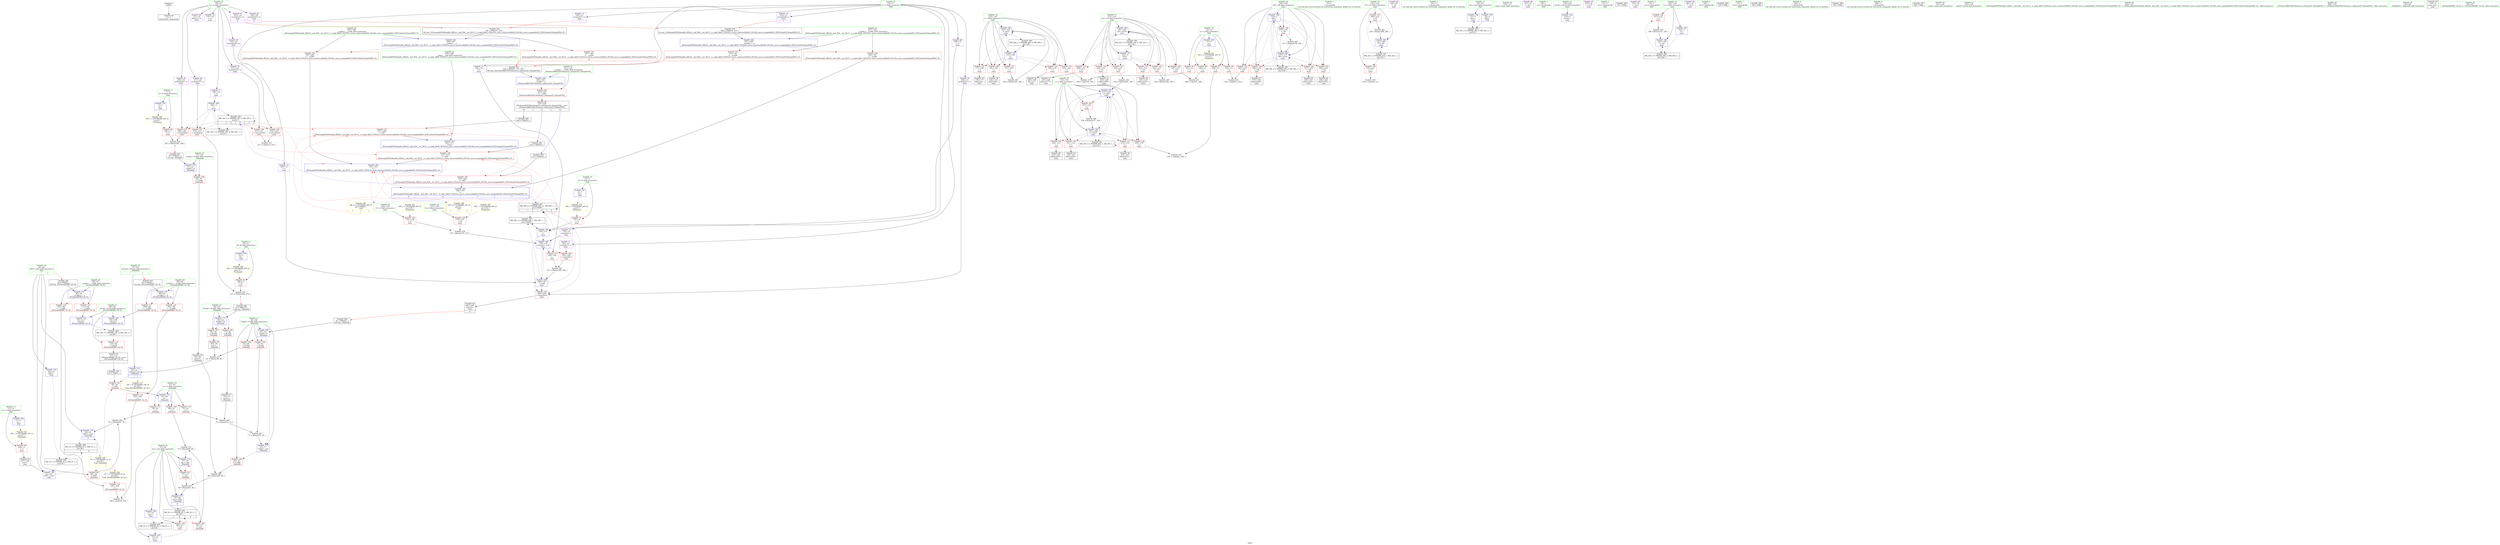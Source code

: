 digraph "SVFG" {
	label="SVFG";

	Node0x5630f3447ed0 [shape=record,color=grey,label="{NodeID: 0\nNullPtr}"];
	Node0x5630f3447ed0 -> Node0x5630f345b550[style=solid];
	Node0x5630f345f8d0 [shape=record,color=grey,label="{NodeID: 277\n106 = cmp(103, 105, )\n}"];
	Node0x5630f345de20 [shape=record,color=blue,label="{NodeID: 194\n131\<--243\ni10\<--inc34\nmain\n}"];
	Node0x5630f345de20 -> Node0x5630f3460840[style=dashed];
	Node0x5630f345de20 -> Node0x5630f3460910[style=dashed];
	Node0x5630f345de20 -> Node0x5630f34609e0[style=dashed];
	Node0x5630f345de20 -> Node0x5630f3460ab0[style=dashed];
	Node0x5630f345de20 -> Node0x5630f3460b80[style=dashed];
	Node0x5630f345de20 -> Node0x5630f3460c50[style=dashed];
	Node0x5630f345de20 -> Node0x5630f345de20[style=dashed];
	Node0x5630f345de20 -> Node0x5630f347c0c0[style=dashed];
	Node0x5630f345b160 [shape=record,color=red,label="{NodeID: 111\n79\<--51\n\<--rt\n_Z4dealdii\n}"];
	Node0x5630f345b160 -> Node0x5630f3469760[style=solid];
	Node0x5630f3459400 [shape=record,color=green,label="{NodeID: 28\n96\<--97\n__a.addr\<--__a.addr_field_insensitive\n_ZSt3minIdERKT_S2_S2_\n}"];
	Node0x5630f3459400 -> Node0x5630f345b3d0[style=solid];
	Node0x5630f3459400 -> Node0x5630f345b4a0[style=solid];
	Node0x5630f3459400 -> Node0x5630f34630c0[style=solid];
	Node0x5630f3460f90 [shape=record,color=red,label="{NodeID: 139\n231\<--133\n\<--j\nmain\n}"];
	Node0x5630f3460f90 -> Node0x5630f345c0e0[style=solid];
	Node0x5630f345bc00 [shape=record,color=black,label="{NodeID: 56\n182\<--181\nidxprom6\<--\nmain\n}"];
	Node0x5630f3462770 [shape=record,color=blue,label="{NodeID: 167\n24\<--25\nleftT\<--\nGlob }"];
	Node0x5630f3462770 -> Node0x5630f347a7c0[style=dashed];
	Node0x5630f345d2c0 [shape=record,color=purple,label="{NodeID: 84\n271\<--18\narrayidx47\<--w\nmain\n}"];
	Node0x5630f345d2c0 -> Node0x5630f3461a20[style=solid];
	Node0x5630f344afe0 [shape=record,color=green,label="{NodeID: 1\n5\<--1\n\<--dummyObj\nCan only get source location for instruction, argument, global var or function.}"];
	Node0x5630f345fa50 [shape=record,color=grey,label="{NodeID: 278\n145 = cmp(144, 5, )\n}"];
	Node0x5630f345def0 [shape=record,color=blue,label="{NodeID: 195\n24\<--247\nleftT\<--conv\nmain\n}"];
	Node0x5630f345def0 -> Node0x5630f34780c0[style=dashed];
	Node0x5630f345b230 [shape=record,color=red,label="{NodeID: 112\n66\<--63\n\<--call\n_Z4dealdii\n}"];
	Node0x5630f345b230 -> Node0x5630f3462cb0[style=solid];
	Node0x5630f34594d0 [shape=record,color=green,label="{NodeID: 29\n98\<--99\n__b.addr\<--__b.addr_field_insensitive\n_ZSt3minIdERKT_S2_S2_\n}"];
	Node0x5630f34594d0 -> Node0x5630f345fce0[style=solid];
	Node0x5630f34594d0 -> Node0x5630f345fdb0[style=solid];
	Node0x5630f34594d0 -> Node0x5630f3463190[style=solid];
	Node0x5630f3461060 [shape=record,color=red,label="{NodeID: 140\n237\<--133\n\<--j\nmain\n}"];
	Node0x5630f3461060 -> Node0x5630f3469160[style=solid];
	Node0x5630f345bcd0 [shape=record,color=black,label="{NodeID: 57\n210\<--209\nidxprom17\<--\nmain\n}"];
	Node0x5630f3462870 [shape=record,color=blue,label="{NodeID: 168\n27\<--25\nans\<--\nGlob }"];
	Node0x5630f3462870 -> Node0x5630f347acc0[style=dashed];
	Node0x5630f345d390 [shape=record,color=purple,label="{NodeID: 85\n139\<--29\n\<--.str\nmain\n}"];
	Node0x5630f3449f10 [shape=record,color=green,label="{NodeID: 2\n25\<--1\n\<--dummyObj\nCan only get source location for instruction, argument, global var or function.}"];
	Node0x5630f345fbd0 [shape=record,color=grey,label="{NodeID: 279\n166 = cmp(164, 165, )\n}"];
	Node0x5630f345dfc0 [shape=record,color=blue,label="{NodeID: 196\n22\<--5\nlast\<--\nmain\n}"];
	Node0x5630f345dfc0 -> Node0x5630f347a2c0[style=dashed];
	Node0x5630f345b300 [shape=record,color=red,label="{NodeID: 113\n114\<--94\n\<--retval\n_ZSt3minIdERKT_S2_S2_\n}"];
	Node0x5630f345b300 -> Node0x5630f345b990[style=solid];
	Node0x5630f34595a0 [shape=record,color=green,label="{NodeID: 30\n116\<--117\nmain\<--main_field_insensitive\n}"];
	Node0x5630f33240c0 [shape=record,color=yellow,style=double,label="{NodeID: 307\n24V_1 = ENCHI(MR_24V_0)\npts\{6 \}\nFun[main]}"];
	Node0x5630f33240c0 -> Node0x5630f345d870[style=dashed];
	Node0x5630f3461130 [shape=record,color=red,label="{NodeID: 141\n253\<--135\n\<--i36\nmain\n}"];
	Node0x5630f3461130 -> Node0x5630f345f450[style=solid];
	Node0x5630f345bda0 [shape=record,color=black,label="{NodeID: 58\n214\<--213\nidxprom19\<--\nmain\n}"];
	Node0x5630f34801c0 [shape=record,color=yellow,style=double,label="{NodeID: 335\n2V_1 = ENCHI(MR_2V_0)\npts\{26 \}\nFun[_Z4dealdii]|{|<s3>1}}"];
	Node0x5630f34801c0 -> Node0x5630f345a7a0[style=dashed];
	Node0x5630f34801c0 -> Node0x5630f345b230[style=dashed];
	Node0x5630f34801c0 -> Node0x5630f3462f20[style=dashed];
	Node0x5630f34801c0:s3 -> Node0x5630f347f950[style=dashed,color=red];
	Node0x5630f3462970 [shape=record,color=blue,label="{NodeID: 169\n45\<--42\nT.addr\<--T\n_Z4dealdii\n}"];
	Node0x5630f3462970 -> Node0x5630f345aae0[style=dashed];
	Node0x5630f3462970 -> Node0x5630f345abb0[style=dashed];
	Node0x5630f3462970 -> Node0x5630f3462e50[style=dashed];
	Node0x5630f345d460 [shape=record,color=purple,label="{NodeID: 86\n151\<--31\n\<--.str.1\nmain\n}"];
	Node0x5630f3449fa0 [shape=record,color=green,label="{NodeID: 3\n29\<--1\n.str\<--dummyObj\nGlob }"];
	Node0x5630f34758c0 [shape=record,color=black,label="{NodeID: 280\nMR_18V_3 = PHI(MR_18V_4, MR_18V_2, )\npts\{95 \}\n}"];
	Node0x5630f34758c0 -> Node0x5630f345b300[style=dashed];
	Node0x5630f345e090 [shape=record,color=blue,label="{NodeID: 197\n27\<--25\nans\<--\nmain\n}"];
	Node0x5630f345e090 -> Node0x5630f34785c0[style=dashed];
	Node0x5630f345b3d0 [shape=record,color=red,label="{NodeID: 114\n104\<--96\n\<--__a.addr\n_ZSt3minIdERKT_S2_S2_\n}"];
	Node0x5630f345b3d0 -> Node0x5630f345ff50[style=solid];
	Node0x5630f34596a0 [shape=record,color=green,label="{NodeID: 31\n119\<--120\nretval\<--retval_field_insensitive\nmain\n}"];
	Node0x5630f34596a0 -> Node0x5630f3463400[style=solid];
	Node0x5630f347e990 [shape=record,color=yellow,style=double,label="{NodeID: 308\n26V_1 = ENCHI(MR_26V_0)\npts\{8 \}\nFun[main]}"];
	Node0x5630f347e990 -> Node0x5630f345d940[style=dashed];
	Node0x5630f3461200 [shape=record,color=red,label="{NodeID: 142\n257\<--135\n\<--i36\nmain\n}"];
	Node0x5630f3461200 -> Node0x5630f345c280[style=solid];
	Node0x5630f345be70 [shape=record,color=black,label="{NodeID: 59\n220\<--219\nidxprom22\<--\nmain\n}"];
	Node0x5630f3462a40 [shape=record,color=blue,label="{NodeID: 170\n47\<--43\nS.addr\<--S\n_Z4dealdii\n}"];
	Node0x5630f3462a40 -> Node0x5630f345ad50[style=dashed];
	Node0x5630f345d530 [shape=record,color=purple,label="{NodeID: 87\n155\<--33\n\<--.str.2\nmain\n}"];
	Node0x5630f3449c80 [shape=record,color=green,label="{NodeID: 4\n31\<--1\n.str.1\<--dummyObj\nGlob }"];
	Node0x5630f345e160 [shape=record,color=blue,label="{NodeID: 198\n135\<--5\ni36\<--\nmain\n}"];
	Node0x5630f345e160 -> Node0x5630f3461130[style=dashed];
	Node0x5630f345e160 -> Node0x5630f3461200[style=dashed];
	Node0x5630f345e160 -> Node0x5630f34612d0[style=dashed];
	Node0x5630f345e160 -> Node0x5630f34613a0[style=dashed];
	Node0x5630f345e160 -> Node0x5630f3461470[style=dashed];
	Node0x5630f345e160 -> Node0x5630f345e230[style=dashed];
	Node0x5630f345e160 -> Node0x5630f347cac0[style=dashed];
	Node0x5630f345b4a0 [shape=record,color=red,label="{NodeID: 115\n111\<--96\n\<--__a.addr\n_ZSt3minIdERKT_S2_S2_\n}"];
	Node0x5630f345b4a0 -> Node0x5630f3463330[style=solid];
	Node0x5630f3459770 [shape=record,color=green,label="{NodeID: 32\n121\<--122\nTT\<--TT_field_insensitive\nmain\n}"];
	Node0x5630f3459770 -> Node0x5630f3460020[style=solid];
	Node0x5630f3459770 -> Node0x5630f34600f0[style=solid];
	Node0x5630f3459770 -> Node0x5630f345e300[style=solid];
	Node0x5630f3497740 [shape=record,color=black,label="{NodeID: 392\n173 = PHI()\n}"];
	Node0x5630f347ea70 [shape=record,color=yellow,style=double,label="{NodeID: 309\n28V_1 = ENCHI(MR_28V_0)\npts\{10 \}\nFun[main]}"];
	Node0x5630f347ea70 -> Node0x5630f345da10[style=dashed];
	Node0x5630f34612d0 [shape=record,color=red,label="{NodeID: 143\n263\<--135\n\<--i36\nmain\n}"];
	Node0x5630f34612d0 -> Node0x5630f345c420[style=solid];
	Node0x5630f345bf40 [shape=record,color=black,label="{NodeID: 60\n223\<--222\nidxprom24\<--\nmain\n}"];
	Node0x5630f3462b10 [shape=record,color=blue,label="{NodeID: 171\n49\<--44\nR.addr\<--R\n_Z4dealdii\n}"];
	Node0x5630f3462b10 -> Node0x5630f345ae20[style=dashed];
	Node0x5630f3462b10 -> Node0x5630f345aef0[style=dashed];
	Node0x5630f345d600 [shape=record,color=purple,label="{NodeID: 88\n172\<--35\n\<--.str.3\nmain\n}"];
	Node0x5630f3449d10 [shape=record,color=green,label="{NodeID: 5\n33\<--1\n.str.2\<--dummyObj\nGlob }"];
	Node0x5630f345e230 [shape=record,color=blue,label="{NodeID: 199\n135\<--277\ni36\<--inc50\nmain\n}"];
	Node0x5630f345e230 -> Node0x5630f3461130[style=dashed];
	Node0x5630f345e230 -> Node0x5630f3461200[style=dashed];
	Node0x5630f345e230 -> Node0x5630f34612d0[style=dashed];
	Node0x5630f345e230 -> Node0x5630f34613a0[style=dashed];
	Node0x5630f345e230 -> Node0x5630f3461470[style=dashed];
	Node0x5630f345e230 -> Node0x5630f345e230[style=dashed];
	Node0x5630f345e230 -> Node0x5630f347cac0[style=dashed];
	Node0x5630f345fce0 [shape=record,color=red,label="{NodeID: 116\n102\<--98\n\<--__b.addr\n_ZSt3minIdERKT_S2_S2_\n}"];
	Node0x5630f345fce0 -> Node0x5630f345fe80[style=solid];
	Node0x5630f3459840 [shape=record,color=green,label="{NodeID: 33\n123\<--124\nT\<--T_field_insensitive\nmain\n}"];
	Node0x5630f3459840 -> Node0x5630f34601c0[style=solid];
	Node0x5630f3459840 -> Node0x5630f34634d0[style=solid];
	Node0x5630f3459840 -> Node0x5630f34635a0[style=solid];
	Node0x5630f3497670 [shape=record,color=black,label="{NodeID: 393\n63 = PHI(91, )\n}"];
	Node0x5630f3497670 -> Node0x5630f345b230[style=solid];
	Node0x5630f347eb50 [shape=record,color=yellow,style=double,label="{NodeID: 310\n30V_1 = ENCHI(MR_30V_0)\npts\{12 \}\nFun[main]}"];
	Node0x5630f347eb50 -> Node0x5630f345dae0[style=dashed];
	Node0x5630f34613a0 [shape=record,color=red,label="{NodeID: 144\n269\<--135\n\<--i36\nmain\n}"];
	Node0x5630f34613a0 -> Node0x5630f345c4f0[style=solid];
	Node0x5630f345c010 [shape=record,color=black,label="{NodeID: 61\n229\<--228\nidxprom26\<--\nmain\n}"];
	Node0x5630f34683e0 [shape=record,color=grey,label="{NodeID: 255\n192 = Binary(191, 149, )\n}"];
	Node0x5630f34683e0 -> Node0x5630f3463a80[style=solid];
	Node0x5630f3462be0 [shape=record,color=blue,label="{NodeID: 172\n53\<--61\nref.tmp\<--div\n_Z4dealdii\n|{|<s1>1}}"];
	Node0x5630f3462be0 -> Node0x5630f345b230[style=dashed];
	Node0x5630f3462be0:s1 -> Node0x5630f347fa60[style=dashed,color=red];
	Node0x5630f345d6d0 [shape=record,color=purple,label="{NodeID: 89\n281\<--37\n\<--.str.4\nmain\n}"];
	Node0x5630f3449da0 [shape=record,color=green,label="{NodeID: 6\n35\<--1\n.str.3\<--dummyObj\nGlob }"];
	Node0x5630f345e300 [shape=record,color=blue,label="{NodeID: 200\n121\<--285\nTT\<--dec\nmain\n}"];
	Node0x5630f345e300 -> Node0x5630f347b1c0[style=dashed];
	Node0x5630f345fdb0 [shape=record,color=red,label="{NodeID: 117\n108\<--98\n\<--__b.addr\n_ZSt3minIdERKT_S2_S2_\n}"];
	Node0x5630f345fdb0 -> Node0x5630f3463260[style=solid];
	Node0x5630f3459910 [shape=record,color=green,label="{NodeID: 34\n125\<--126\ni\<--i_field_insensitive\nmain\n}"];
	Node0x5630f3459910 -> Node0x5630f3460290[style=solid];
	Node0x5630f3459910 -> Node0x5630f3460360[style=solid];
	Node0x5630f3459910 -> Node0x5630f3460430[style=solid];
	Node0x5630f3459910 -> Node0x5630f3460500[style=solid];
	Node0x5630f3459910 -> Node0x5630f34605d0[style=solid];
	Node0x5630f3459910 -> Node0x5630f3463810[style=solid];
	Node0x5630f3459910 -> Node0x5630f3463a80[style=solid];
	Node0x5630f3499680 [shape=record,color=black,label="{NodeID: 394\n140 = PHI()\n}"];
	Node0x5630f347ec30 [shape=record,color=yellow,style=double,label="{NodeID: 311\n32V_1 = ENCHI(MR_32V_0)\npts\{14 \}\nFun[main]}"];
	Node0x5630f347ec30 -> Node0x5630f345dbb0[style=dashed];
	Node0x5630f347ec30 -> Node0x5630f345a530[style=dashed];
	Node0x5630f347ec30 -> Node0x5630f345a600[style=dashed];
	Node0x5630f347ec30 -> Node0x5630f345a6d0[style=dashed];
	Node0x5630f3461470 [shape=record,color=red,label="{NodeID: 145\n276\<--135\n\<--i36\nmain\n}"];
	Node0x5630f3461470 -> Node0x5630f3468b60[style=solid];
	Node0x5630f345c0e0 [shape=record,color=black,label="{NodeID: 62\n232\<--231\nidxprom28\<--\nmain\n}"];
	Node0x5630f3468560 [shape=record,color=grey,label="{NodeID: 256\n202 = Binary(201, 149, )\n}"];
	Node0x5630f3468560 -> Node0x5630f345dc80[style=solid];
	Node0x5630f3462cb0 [shape=record,color=blue,label="{NodeID: 173\n51\<--66\nrt\<--\n_Z4dealdii\n}"];
	Node0x5630f3462cb0 -> Node0x5630f345afc0[style=dashed];
	Node0x5630f3462cb0 -> Node0x5630f345b090[style=dashed];
	Node0x5630f3462cb0 -> Node0x5630f345b160[style=dashed];
	Node0x5630f345d7a0 [shape=record,color=purple,label="{NodeID: 90\n171\<--18\nadd.ptr\<--w\nmain\n}"];
	Node0x5630f34583d0 [shape=record,color=green,label="{NodeID: 7\n37\<--1\n.str.4\<--dummyObj\nGlob }"];
	Node0x5630f345e3d0 [shape=record,color=blue,label="{NodeID: 201\n299\<--297\n__a.addr\<--__a\n_ZSt4swapIiENSt9enable_ifIXsr6__and_ISt6__not_ISt15__is_tuple_likeIT_EESt21is_move_constructibleIS3_ESt18is_move_assignableIS3_EEE5valueEvE4typeERS3_SC_\n}"];
	Node0x5630f345e3d0 -> Node0x5630f3461af0[style=dashed];
	Node0x5630f345e3d0 -> Node0x5630f3461bc0[style=dashed];
	Node0x5630f345fe80 [shape=record,color=red,label="{NodeID: 118\n103\<--102\n\<--\n_ZSt3minIdERKT_S2_S2_\n}"];
	Node0x5630f345fe80 -> Node0x5630f345f8d0[style=solid];
	Node0x5630f34599e0 [shape=record,color=green,label="{NodeID: 35\n127\<--128\nB\<--B_field_insensitive\nmain\n}"];
	Node0x5630f34599e0 -> Node0x5630f34606a0[style=solid];
	Node0x5630f3499750 [shape=record,color=black,label="{NodeID: 395\n152 = PHI()\n}"];
	Node0x5630f3461540 [shape=record,color=red,label="{NodeID: 146\n184\<--183\n\<--arrayidx7\nmain\n}"];
	Node0x5630f3461540 -> Node0x5630f3468ce0[style=solid];
	Node0x5630f345c1b0 [shape=record,color=black,label="{NodeID: 63\n247\<--246\nconv\<--\nmain\n}"];
	Node0x5630f345c1b0 -> Node0x5630f345def0[style=solid];
	Node0x5630f34686e0 [shape=record,color=grey,label="{NodeID: 257\n88 = Binary(87, 86, )\n}"];
	Node0x5630f34686e0 -> Node0x5630f3462ff0[style=solid];
	Node0x5630f3462d80 [shape=record,color=blue,label="{NodeID: 174\n27\<--70\nans\<--add\n_Z4dealdii\n}"];
	Node0x5630f3462d80 -> Node0x5630f345a940[style=dashed];
	Node0x5630f3462d80 -> Node0x5630f3462ff0[style=dashed];
	Node0x5630f345d870 [shape=record,color=red,label="{NodeID: 91\n157\<--4\n\<--X\nmain\n}"];
	Node0x5630f345d870 -> Node0x5630f3463670[style=solid];
	Node0x5630f3458460 [shape=record,color=green,label="{NodeID: 8\n149\<--1\n\<--dummyObj\nCan only get source location for instruction, argument, global var or function.}"];
	Node0x5630f34771c0 [shape=record,color=black,label="{NodeID: 285\nMR_34V_5 = PHI(MR_34V_8, MR_34V_4, )\npts\{21 \}\n|{|<s6>6|<s7>6|<s8>6}}"];
	Node0x5630f34771c0 -> Node0x5630f34616e0[style=dashed];
	Node0x5630f34771c0 -> Node0x5630f34617b0[style=dashed];
	Node0x5630f34771c0 -> Node0x5630f3461950[style=dashed];
	Node0x5630f34771c0 -> Node0x5630f3461a20[style=dashed];
	Node0x5630f34771c0 -> Node0x5630f34771c0[style=dashed];
	Node0x5630f34771c0 -> Node0x5630f3479dc0[style=dashed];
	Node0x5630f34771c0:s6 -> Node0x5630f3461e30[style=dashed,color=red];
	Node0x5630f34771c0:s7 -> Node0x5630f3461f00[style=dashed,color=red];
	Node0x5630f34771c0:s8 -> Node0x5630f345e640[style=dashed,color=red];
	Node0x5630f345e4a0 [shape=record,color=blue,label="{NodeID: 202\n301\<--298\n__b.addr\<--__b\n_ZSt4swapIiENSt9enable_ifIXsr6__and_ISt6__not_ISt15__is_tuple_likeIT_EESt21is_move_constructibleIS3_ESt18is_move_assignableIS3_EEE5valueEvE4typeERS3_SC_\n}"];
	Node0x5630f345e4a0 -> Node0x5630f3461c90[style=dashed];
	Node0x5630f345e4a0 -> Node0x5630f3461d60[style=dashed];
	Node0x5630f345ff50 [shape=record,color=red,label="{NodeID: 119\n105\<--104\n\<--\n_ZSt3minIdERKT_S2_S2_\n}"];
	Node0x5630f345ff50 -> Node0x5630f345f8d0[style=solid];
	Node0x5630f3459ab0 [shape=record,color=green,label="{NodeID: 36\n129\<--130\nE\<--E_field_insensitive\nmain\n}"];
	Node0x5630f3459ab0 -> Node0x5630f3460770[style=solid];
	Node0x5630f3499820 [shape=record,color=black,label="{NodeID: 396\n156 = PHI()\n}"];
	Node0x5630f3461610 [shape=record,color=red,label="{NodeID: 147\n186\<--185\n\<--\nmain\n}"];
	Node0x5630f3461610 -> Node0x5630f3468ce0[style=solid];
	Node0x5630f345c280 [shape=record,color=black,label="{NodeID: 64\n258\<--257\nidxprom40\<--\nmain\n}"];
	Node0x5630f3468860 [shape=record,color=grey,label="{NodeID: 258\n176 = Binary(174, 175, )\n}"];
	Node0x5630f3468860 -> Node0x5630f34638e0[style=solid];
	Node0x5630f3462e50 [shape=record,color=blue,label="{NodeID: 175\n45\<--77\nT.addr\<--sub\n_Z4dealdii\n}"];
	Node0x5630f3462e50 -> Node0x5630f345ac80[style=dashed];
	Node0x5630f345d940 [shape=record,color=red,label="{NodeID: 92\n262\<--7\n\<--S\nmain\n}"];
	Node0x5630f345d940 -> Node0x5630f34689e0[style=solid];
	Node0x5630f34584f0 [shape=record,color=green,label="{NodeID: 9\n286\<--1\n\<--dummyObj\nCan only get source location for instruction, argument, global var or function.}"];
	Node0x5630f345e570 [shape=record,color=blue,label="{NodeID: 203\n303\<--311\n__tmp\<--\n_ZSt4swapIiENSt9enable_ifIXsr6__and_ISt6__not_ISt15__is_tuple_likeIT_EESt21is_move_constructibleIS3_ESt18is_move_assignableIS3_EEE5valueEvE4typeERS3_SC_\n}"];
	Node0x5630f345e570 -> Node0x5630f3461f00[style=dashed];
	Node0x5630f345e570 -> Node0x5630f3461fd0[style=dashed];
	Node0x5630f3460020 [shape=record,color=red,label="{NodeID: 120\n144\<--121\n\<--TT\nmain\n}"];
	Node0x5630f3460020 -> Node0x5630f345fa50[style=solid];
	Node0x5630f3459b80 [shape=record,color=green,label="{NodeID: 37\n131\<--132\ni10\<--i10_field_insensitive\nmain\n}"];
	Node0x5630f3459b80 -> Node0x5630f3460840[style=solid];
	Node0x5630f3459b80 -> Node0x5630f3460910[style=solid];
	Node0x5630f3459b80 -> Node0x5630f34609e0[style=solid];
	Node0x5630f3459b80 -> Node0x5630f3460ab0[style=solid];
	Node0x5630f3459b80 -> Node0x5630f3460b80[style=solid];
	Node0x5630f3459b80 -> Node0x5630f3460c50[style=solid];
	Node0x5630f3459b80 -> Node0x5630f3463b50[style=solid];
	Node0x5630f3459b80 -> Node0x5630f345de20[style=solid];
	Node0x5630f34998f0 [shape=record,color=black,label="{NodeID: 397\n282 = PHI()\n}"];
	Node0x5630f34616e0 [shape=record,color=red,label="{NodeID: 148\n212\<--211\n\<--arrayidx18\nmain\n}"];
	Node0x5630f34616e0 -> Node0x5630f345f2d0[style=solid];
	Node0x5630f345c350 [shape=record,color=black,label="{NodeID: 65\n261\<--260\nconv42\<--\nmain\n|{<s0>8}}"];
	Node0x5630f345c350:s0 -> Node0x5630f349a5d0[style=solid,color=red];
	Node0x5630f34689e0 [shape=record,color=grey,label="{NodeID: 259\n267 = Binary(262, 266, )\n|{<s0>8}}"];
	Node0x5630f34689e0:s0 -> Node0x5630f349a6e0[style=solid,color=red];
	Node0x5630f3462f20 [shape=record,color=blue,label="{NodeID: 176\n24\<--81\nleftT\<--sub2\n_Z4dealdii\n|{<s0>8}}"];
	Node0x5630f3462f20:s0 -> Node0x5630f34780c0[style=dashed,color=blue];
	Node0x5630f345da10 [shape=record,color=red,label="{NodeID: 93\n268\<--9\n\<--R\nmain\n}"];
	Node0x5630f345da10 -> Node0x5630f345ee50[style=solid];
	Node0x5630f3458580 [shape=record,color=green,label="{NodeID: 10\n4\<--6\nX\<--X_field_insensitive\nGlob }"];
	Node0x5630f3458580 -> Node0x5630f345d870[style=solid];
	Node0x5630f3458580 -> Node0x5630f3462170[style=solid];
	Node0x5630f3477bc0 [shape=record,color=black,label="{NodeID: 287\nMR_58V_8 = PHI(MR_58V_11, MR_58V_7, )\npts\{170000 \}\n|{|<s3>6|<s4>6|<s5>6}}"];
	Node0x5630f3477bc0 -> Node0x5630f3461880[style=dashed];
	Node0x5630f3477bc0 -> Node0x5630f3477bc0[style=dashed];
	Node0x5630f3477bc0 -> Node0x5630f347cfc0[style=dashed];
	Node0x5630f3477bc0:s3 -> Node0x5630f3461e30[style=dashed,color=red];
	Node0x5630f3477bc0:s4 -> Node0x5630f3461f00[style=dashed,color=red];
	Node0x5630f3477bc0:s5 -> Node0x5630f345e640[style=dashed,color=red];
	Node0x5630f345e640 [shape=record,color=blue,label="{NodeID: 204\n316\<--315\n\<--\n_ZSt4swapIiENSt9enable_ifIXsr6__and_ISt6__not_ISt15__is_tuple_likeIT_EESt21is_move_constructibleIS3_ESt18is_move_assignableIS3_EEE5valueEvE4typeERS3_SC_\n}"];
	Node0x5630f345e640 -> Node0x5630f3461fd0[style=dashed];
	Node0x5630f345e640 -> Node0x5630f345e710[style=dashed];
	Node0x5630f34600f0 [shape=record,color=red,label="{NodeID: 121\n284\<--121\n\<--TT\nmain\n}"];
	Node0x5630f34600f0 -> Node0x5630f3468e60[style=solid];
	Node0x5630f3459c50 [shape=record,color=green,label="{NodeID: 38\n133\<--134\nj\<--j_field_insensitive\nmain\n}"];
	Node0x5630f3459c50 -> Node0x5630f3460d20[style=solid];
	Node0x5630f3459c50 -> Node0x5630f3460df0[style=solid];
	Node0x5630f3459c50 -> Node0x5630f3460ec0[style=solid];
	Node0x5630f3459c50 -> Node0x5630f3460f90[style=solid];
	Node0x5630f3459c50 -> Node0x5630f3461060[style=solid];
	Node0x5630f3459c50 -> Node0x5630f345dc80[style=solid];
	Node0x5630f3459c50 -> Node0x5630f345dd50[style=solid];
	Node0x5630f34999c0 [shape=record,color=black,label="{NodeID: 398\n308 = PHI(323, )\n}"];
	Node0x5630f34999c0 -> Node0x5630f3461e30[style=solid];
	Node0x5630f34617b0 [shape=record,color=red,label="{NodeID: 149\n216\<--215\n\<--arrayidx20\nmain\n}"];
	Node0x5630f34617b0 -> Node0x5630f345f2d0[style=solid];
	Node0x5630f345c420 [shape=record,color=black,label="{NodeID: 66\n264\<--263\nidxprom43\<--\nmain\n}"];
	Node0x5630f3468b60 [shape=record,color=grey,label="{NodeID: 260\n277 = Binary(276, 149, )\n}"];
	Node0x5630f3468b60 -> Node0x5630f345e230[style=solid];
	Node0x5630f3462ff0 [shape=record,color=blue,label="{NodeID: 177\n27\<--88\nans\<--add5\n_Z4dealdii\n|{<s0>8}}"];
	Node0x5630f3462ff0:s0 -> Node0x5630f34785c0[style=dashed,color=blue];
	Node0x5630f345dae0 [shape=record,color=red,label="{NodeID: 94\n246\<--11\n\<--rt\nmain\n}"];
	Node0x5630f345dae0 -> Node0x5630f345c1b0[style=solid];
	Node0x5630f3458610 [shape=record,color=green,label="{NodeID: 11\n7\<--8\nS\<--S_field_insensitive\nGlob }"];
	Node0x5630f3458610 -> Node0x5630f345d940[style=solid];
	Node0x5630f3458610 -> Node0x5630f3462270[style=solid];
	Node0x5630f34780c0 [shape=record,color=black,label="{NodeID: 288\nMR_2V_4 = PHI(MR_2V_5, MR_2V_3, )\npts\{26 \}\n|{|<s1>8}}"];
	Node0x5630f34780c0 -> Node0x5630f347a7c0[style=dashed];
	Node0x5630f34780c0:s1 -> Node0x5630f34801c0[style=dashed,color=red];
	Node0x5630f345e710 [shape=record,color=blue,label="{NodeID: 205\n320\<--319\n\<--\n_ZSt4swapIiENSt9enable_ifIXsr6__and_ISt6__not_ISt15__is_tuple_likeIT_EESt21is_move_constructibleIS3_ESt18is_move_assignableIS3_EEE5valueEvE4typeERS3_SC_\n|{<s0>6|<s1>6|<s2>7|<s3>7}}"];
	Node0x5630f345e710:s0 -> Node0x5630f3463e60[style=dashed,color=blue];
	Node0x5630f345e710:s1 -> Node0x5630f3463fc0[style=dashed,color=blue];
	Node0x5630f345e710:s2 -> Node0x5630f34771c0[style=dashed,color=blue];
	Node0x5630f345e710:s3 -> Node0x5630f3477bc0[style=dashed,color=blue];
	Node0x5630f34601c0 [shape=record,color=red,label="{NodeID: 122\n147\<--123\n\<--T\nmain\n}"];
	Node0x5630f34601c0 -> Node0x5630f3468fe0[style=solid];
	Node0x5630f3459d20 [shape=record,color=green,label="{NodeID: 39\n135\<--136\ni36\<--i36_field_insensitive\nmain\n}"];
	Node0x5630f3459d20 -> Node0x5630f3461130[style=solid];
	Node0x5630f3459d20 -> Node0x5630f3461200[style=solid];
	Node0x5630f3459d20 -> Node0x5630f34612d0[style=solid];
	Node0x5630f3459d20 -> Node0x5630f34613a0[style=solid];
	Node0x5630f3459d20 -> Node0x5630f3461470[style=solid];
	Node0x5630f3459d20 -> Node0x5630f345e160[style=solid];
	Node0x5630f3459d20 -> Node0x5630f345e230[style=solid];
	Node0x5630f3499b80 [shape=record,color=black,label="{NodeID: 399\n314 = PHI(323, )\n}"];
	Node0x5630f3499b80 -> Node0x5630f3461f00[style=solid];
	Node0x5630f3461880 [shape=record,color=red,label="{NodeID: 150\n260\<--259\n\<--arrayidx41\nmain\n}"];
	Node0x5630f3461880 -> Node0x5630f345c350[style=solid];
	Node0x5630f345c4f0 [shape=record,color=black,label="{NodeID: 67\n270\<--269\nidxprom46\<--\nmain\n}"];
	Node0x5630f3468ce0 [shape=record,color=grey,label="{NodeID: 261\n187 = Binary(186, 184, )\n}"];
	Node0x5630f3468ce0 -> Node0x5630f34639b0[style=solid];
	Node0x5630f34630c0 [shape=record,color=blue,label="{NodeID: 178\n96\<--92\n__a.addr\<--__a\n_ZSt3minIdERKT_S2_S2_\n}"];
	Node0x5630f34630c0 -> Node0x5630f345b3d0[style=dashed];
	Node0x5630f34630c0 -> Node0x5630f345b4a0[style=dashed];
	Node0x5630f345dbb0 [shape=record,color=red,label="{NodeID: 95\n165\<--13\n\<--n\nmain\n}"];
	Node0x5630f345dbb0 -> Node0x5630f345fbd0[style=solid];
	Node0x5630f34586a0 [shape=record,color=green,label="{NodeID: 12\n9\<--10\nR\<--R_field_insensitive\nGlob }"];
	Node0x5630f34586a0 -> Node0x5630f345da10[style=solid];
	Node0x5630f34586a0 -> Node0x5630f3462370[style=solid];
	Node0x5630f34785c0 [shape=record,color=black,label="{NodeID: 289\nMR_4V_4 = PHI(MR_4V_5, MR_4V_3, )\npts\{28 \}\n|{|<s2>8|<s3>8}}"];
	Node0x5630f34785c0 -> Node0x5630f345aa10[style=dashed];
	Node0x5630f34785c0 -> Node0x5630f347acc0[style=dashed];
	Node0x5630f34785c0:s2 -> Node0x5630f345a870[style=dashed,color=red];
	Node0x5630f34785c0:s3 -> Node0x5630f3462d80[style=dashed,color=red];
	Node0x5630f345e7e0 [shape=record,color=blue,label="{NodeID: 206\n325\<--324\n__t.addr\<--__t\n_ZSt4moveIRiEONSt16remove_referenceIT_E4typeEOS2_\n}"];
	Node0x5630f345e7e0 -> Node0x5630f34620a0[style=dashed];
	Node0x5630f3460290 [shape=record,color=red,label="{NodeID: 123\n164\<--125\n\<--i\nmain\n}"];
	Node0x5630f3460290 -> Node0x5630f345fbd0[style=solid];
	Node0x5630f3459df0 [shape=record,color=green,label="{NodeID: 40\n141\<--142\nscanf\<--scanf_field_insensitive\n}"];
	Node0x5630f3499cc0 [shape=record,color=black,label="{NodeID: 400\n318 = PHI(323, )\n}"];
	Node0x5630f3499cc0 -> Node0x5630f3461fd0[style=solid];
	Node0x5630f3461950 [shape=record,color=red,label="{NodeID: 151\n266\<--265\n\<--arrayidx44\nmain\n}"];
	Node0x5630f3461950 -> Node0x5630f34689e0[style=solid];
	Node0x5630f345c5c0 [shape=record,color=black,label="{NodeID: 68\n323\<--328\n_ZSt4moveIRiEONSt16remove_referenceIT_E4typeEOS2__ret\<--\n_ZSt4moveIRiEONSt16remove_referenceIT_E4typeEOS2_\n|{<s0>10|<s1>11|<s2>12}}"];
	Node0x5630f345c5c0:s0 -> Node0x5630f34999c0[style=solid,color=blue];
	Node0x5630f345c5c0:s1 -> Node0x5630f3499b80[style=solid,color=blue];
	Node0x5630f345c5c0:s2 -> Node0x5630f3499cc0[style=solid,color=blue];
	Node0x5630f3468e60 [shape=record,color=grey,label="{NodeID: 262\n285 = Binary(284, 286, )\n}"];
	Node0x5630f3468e60 -> Node0x5630f345e300[style=solid];
	Node0x5630f3463190 [shape=record,color=blue,label="{NodeID: 179\n98\<--93\n__b.addr\<--__b\n_ZSt3minIdERKT_S2_S2_\n}"];
	Node0x5630f3463190 -> Node0x5630f345fce0[style=dashed];
	Node0x5630f3463190 -> Node0x5630f345fdb0[style=dashed];
	Node0x5630f345a530 [shape=record,color=red,label="{NodeID: 96\n198\<--13\n\<--n\nmain\n}"];
	Node0x5630f345a530 -> Node0x5630f345f5d0[style=solid];
	Node0x5630f3458770 [shape=record,color=green,label="{NodeID: 13\n11\<--12\nrt\<--rt_field_insensitive\nGlob }"];
	Node0x5630f3458770 -> Node0x5630f345dae0[style=solid];
	Node0x5630f3458770 -> Node0x5630f3462470[style=solid];
	Node0x5630f3460360 [shape=record,color=red,label="{NodeID: 124\n168\<--125\n\<--i\nmain\n}"];
	Node0x5630f3460360 -> Node0x5630f345ba60[style=solid];
	Node0x5630f3459ef0 [shape=record,color=green,label="{NodeID: 41\n153\<--154\nprintf\<--printf_field_insensitive\n}"];
	Node0x5630f3499e00 [shape=record,color=black,label="{NodeID: 401\n324 = PHI(307, 313, 303, )\n0th arg _ZSt4moveIRiEONSt16remove_referenceIT_E4typeEOS2_ }"];
	Node0x5630f3499e00 -> Node0x5630f345e7e0[style=solid];
	Node0x5630f3461a20 [shape=record,color=red,label="{NodeID: 152\n272\<--271\n\<--arrayidx47\nmain\n}"];
	Node0x5630f3461a20 -> Node0x5630f345ee50[style=solid];
	Node0x5630f345c690 [shape=record,color=purple,label="{NodeID: 69\n158\<--15\n\<--L\nmain\n}"];
	Node0x5630f345c690 -> Node0x5630f3463670[style=solid];
	Node0x5630f3468fe0 [shape=record,color=grey,label="{NodeID: 263\n148 = Binary(147, 149, )\n}"];
	Node0x5630f3468fe0 -> Node0x5630f34635a0[style=solid];
	Node0x5630f3463260 [shape=record,color=blue,label="{NodeID: 180\n94\<--108\nretval\<--\n_ZSt3minIdERKT_S2_S2_\n}"];
	Node0x5630f3463260 -> Node0x5630f34758c0[style=dashed];
	Node0x5630f345a600 [shape=record,color=red,label="{NodeID: 97\n206\<--13\n\<--n\nmain\n}"];
	Node0x5630f345a600 -> Node0x5630f345f750[style=solid];
	Node0x5630f3458840 [shape=record,color=green,label="{NodeID: 14\n13\<--14\nn\<--n_field_insensitive\nGlob }"];
	Node0x5630f3458840 -> Node0x5630f345dbb0[style=solid];
	Node0x5630f3458840 -> Node0x5630f345a530[style=solid];
	Node0x5630f3458840 -> Node0x5630f345a600[style=solid];
	Node0x5630f3458840 -> Node0x5630f345a6d0[style=solid];
	Node0x5630f3458840 -> Node0x5630f3462570[style=solid];
	Node0x5630f3460430 [shape=record,color=red,label="{NodeID: 125\n177\<--125\n\<--i\nmain\n}"];
	Node0x5630f3460430 -> Node0x5630f345bb30[style=solid];
	Node0x5630f3459ff0 [shape=record,color=green,label="{NodeID: 42\n226\<--227\n_ZSt4swapIiENSt9enable_ifIXsr6__and_ISt6__not_ISt15__is_tuple_likeIT_EESt21is_move_constructibleIS3_ESt18is_move_assignableIS3_EEE5valueEvE4typeERS3_SC_\<--_ZSt4swapIiENSt9enable_ifIXsr6__and_ISt6__not_ISt15__is_tuple_likeIT_EESt21is_move_constructibleIS3_ESt18is_move_assignableIS3_EEE5valueEvE4typeERS3_SC__field_insensitive\n}"];
	Node0x5630f349a0e0 [shape=record,color=black,label="{NodeID: 402\n92 = PHI(24, )\n0th arg _ZSt3minIdERKT_S2_S2_ }"];
	Node0x5630f349a0e0 -> Node0x5630f34630c0[style=solid];
	Node0x5630f3461af0 [shape=record,color=red,label="{NodeID: 153\n307\<--299\n\<--__a.addr\n_ZSt4swapIiENSt9enable_ifIXsr6__and_ISt6__not_ISt15__is_tuple_likeIT_EESt21is_move_constructibleIS3_ESt18is_move_assignableIS3_EEE5valueEvE4typeERS3_SC_\n|{<s0>10}}"];
	Node0x5630f3461af0:s0 -> Node0x5630f3499e00[style=solid,color=red];
	Node0x5630f345c760 [shape=record,color=purple,label="{NodeID: 70\n179\<--15\narrayidx\<--L\nmain\n}"];
	Node0x5630f345c760 -> Node0x5630f34638e0[style=solid];
	Node0x5630f3469160 [shape=record,color=grey,label="{NodeID: 264\n238 = Binary(237, 149, )\n}"];
	Node0x5630f3469160 -> Node0x5630f345dd50[style=solid];
	Node0x5630f3463330 [shape=record,color=blue,label="{NodeID: 181\n94\<--111\nretval\<--\n_ZSt3minIdERKT_S2_S2_\n}"];
	Node0x5630f3463330 -> Node0x5630f34758c0[style=dashed];
	Node0x5630f345a6d0 [shape=record,color=red,label="{NodeID: 98\n254\<--13\n\<--n\nmain\n}"];
	Node0x5630f345a6d0 -> Node0x5630f345f450[style=solid];
	Node0x5630f3458910 [shape=record,color=green,label="{NodeID: 15\n15\<--17\nL\<--L_field_insensitive\nGlob }"];
	Node0x5630f3458910 -> Node0x5630f345c690[style=solid];
	Node0x5630f3458910 -> Node0x5630f345c760[style=solid];
	Node0x5630f3458910 -> Node0x5630f345c830[style=solid];
	Node0x5630f3458910 -> Node0x5630f345c900[style=solid];
	Node0x5630f3458910 -> Node0x5630f345c9d0[style=solid];
	Node0x5630f3458910 -> Node0x5630f345caa0[style=solid];
	Node0x5630f3458910 -> Node0x5630f345cb70[style=solid];
	Node0x5630f3458910 -> Node0x5630f345cc40[style=solid];
	Node0x5630f3460500 [shape=record,color=red,label="{NodeID: 126\n181\<--125\n\<--i\nmain\n}"];
	Node0x5630f3460500 -> Node0x5630f345bc00[style=solid];
	Node0x5630f345a0f0 [shape=record,color=green,label="{NodeID: 43\n299\<--300\n__a.addr\<--__a.addr_field_insensitive\n_ZSt4swapIiENSt9enable_ifIXsr6__and_ISt6__not_ISt15__is_tuple_likeIT_EESt21is_move_constructibleIS3_ESt18is_move_assignableIS3_EEE5valueEvE4typeERS3_SC_\n}"];
	Node0x5630f345a0f0 -> Node0x5630f3461af0[style=solid];
	Node0x5630f345a0f0 -> Node0x5630f3461bc0[style=solid];
	Node0x5630f345a0f0 -> Node0x5630f345e3d0[style=solid];
	Node0x5630f349a1f0 [shape=record,color=black,label="{NodeID: 403\n93 = PHI(53, )\n1st arg _ZSt3minIdERKT_S2_S2_ }"];
	Node0x5630f349a1f0 -> Node0x5630f3463190[style=solid];
	Node0x5630f347f410 [shape=record,color=yellow,style=double,label="{NodeID: 320\n48V_1 = ENCHI(MR_48V_0)\npts\{128 \}\nFun[main]}"];
	Node0x5630f347f410 -> Node0x5630f34606a0[style=dashed];
	Node0x5630f3461bc0 [shape=record,color=red,label="{NodeID: 154\n316\<--299\n\<--__a.addr\n_ZSt4swapIiENSt9enable_ifIXsr6__and_ISt6__not_ISt15__is_tuple_likeIT_EESt21is_move_constructibleIS3_ESt18is_move_assignableIS3_EEE5valueEvE4typeERS3_SC_\n}"];
	Node0x5630f3461bc0 -> Node0x5630f345e640[style=solid];
	Node0x5630f345c830 [shape=record,color=purple,label="{NodeID: 71\n183\<--15\narrayidx7\<--L\nmain\n}"];
	Node0x5630f345c830 -> Node0x5630f3461540[style=solid];
	Node0x5630f34692e0 [shape=record,color=grey,label="{NodeID: 265\n243 = Binary(242, 149, )\n}"];
	Node0x5630f34692e0 -> Node0x5630f345de20[style=solid];
	Node0x5630f3463400 [shape=record,color=blue,label="{NodeID: 182\n119\<--5\nretval\<--\nmain\n}"];
	Node0x5630f345a7a0 [shape=record,color=red,label="{NodeID: 99\n80\<--24\n\<--leftT\n_Z4dealdii\n}"];
	Node0x5630f345a7a0 -> Node0x5630f3469760[style=solid];
	Node0x5630f34589e0 [shape=record,color=green,label="{NodeID: 16\n18\<--21\nw\<--w_field_insensitive\nGlob }"];
	Node0x5630f34589e0 -> Node0x5630f345cd10[style=solid];
	Node0x5630f34589e0 -> Node0x5630f345cde0[style=solid];
	Node0x5630f34589e0 -> Node0x5630f345ceb0[style=solid];
	Node0x5630f34589e0 -> Node0x5630f345cf80[style=solid];
	Node0x5630f34589e0 -> Node0x5630f345d050[style=solid];
	Node0x5630f34589e0 -> Node0x5630f345d120[style=solid];
	Node0x5630f34589e0 -> Node0x5630f345d1f0[style=solid];
	Node0x5630f34589e0 -> Node0x5630f345d2c0[style=solid];
	Node0x5630f34589e0 -> Node0x5630f345d7a0[style=solid];
	Node0x5630f3479dc0 [shape=record,color=black,label="{NodeID: 293\nMR_34V_2 = PHI(MR_34V_4, MR_34V_1, )\npts\{21 \}\n}"];
	Node0x5630f3479dc0 -> Node0x5630f3463740[style=dashed];
	Node0x5630f34605d0 [shape=record,color=red,label="{NodeID: 127\n191\<--125\n\<--i\nmain\n}"];
	Node0x5630f34605d0 -> Node0x5630f34683e0[style=solid];
	Node0x5630f345a1c0 [shape=record,color=green,label="{NodeID: 44\n301\<--302\n__b.addr\<--__b.addr_field_insensitive\n_ZSt4swapIiENSt9enable_ifIXsr6__and_ISt6__not_ISt15__is_tuple_likeIT_EESt21is_move_constructibleIS3_ESt18is_move_assignableIS3_EEE5valueEvE4typeERS3_SC_\n}"];
	Node0x5630f345a1c0 -> Node0x5630f3461c90[style=solid];
	Node0x5630f345a1c0 -> Node0x5630f3461d60[style=solid];
	Node0x5630f345a1c0 -> Node0x5630f345e4a0[style=solid];
	Node0x5630f349a300 [shape=record,color=black,label="{NodeID: 404\n297 = PHI(221, 230, )\n0th arg _ZSt4swapIiENSt9enable_ifIXsr6__and_ISt6__not_ISt15__is_tuple_likeIT_EESt21is_move_constructibleIS3_ESt18is_move_assignableIS3_EEE5valueEvE4typeERS3_SC_ }"];
	Node0x5630f349a300 -> Node0x5630f345e3d0[style=solid];
	Node0x5630f347f4f0 [shape=record,color=yellow,style=double,label="{NodeID: 321\n50V_1 = ENCHI(MR_50V_0)\npts\{130 \}\nFun[main]}"];
	Node0x5630f347f4f0 -> Node0x5630f3460770[style=dashed];
	Node0x5630f3461c90 [shape=record,color=red,label="{NodeID: 155\n313\<--301\n\<--__b.addr\n_ZSt4swapIiENSt9enable_ifIXsr6__and_ISt6__not_ISt15__is_tuple_likeIT_EESt21is_move_constructibleIS3_ESt18is_move_assignableIS3_EEE5valueEvE4typeERS3_SC_\n|{<s0>11}}"];
	Node0x5630f3461c90:s0 -> Node0x5630f3499e00[style=solid,color=red];
	Node0x5630f345c900 [shape=record,color=purple,label="{NodeID: 72\n185\<--15\n\<--L\nmain\n}"];
	Node0x5630f345c900 -> Node0x5630f3461610[style=solid];
	Node0x5630f3469460 [shape=record,color=grey,label="{NodeID: 266\n75 = Binary(72, 74, )\n}"];
	Node0x5630f3469460 -> Node0x5630f34695e0[style=solid];
	Node0x5630f34634d0 [shape=record,color=blue,label="{NodeID: 183\n123\<--5\nT\<--\nmain\n}"];
	Node0x5630f34634d0 -> Node0x5630f347b6c0[style=dashed];
	Node0x5630f345a870 [shape=record,color=red,label="{NodeID: 100\n69\<--27\n\<--ans\n_Z4dealdii\n}"];
	Node0x5630f345a870 -> Node0x5630f345f150[style=solid];
	Node0x5630f3458ab0 [shape=record,color=green,label="{NodeID: 17\n22\<--23\nlast\<--last_field_insensitive\nGlob }"];
	Node0x5630f3458ab0 -> Node0x5630f3462670[style=solid];
	Node0x5630f3458ab0 -> Node0x5630f345dfc0[style=solid];
	Node0x5630f347a2c0 [shape=record,color=black,label="{NodeID: 294\nMR_36V_2 = PHI(MR_36V_3, MR_36V_1, )\npts\{23 \}\n}"];
	Node0x5630f347a2c0 -> Node0x5630f345dfc0[style=dashed];
	Node0x5630f34606a0 [shape=record,color=red,label="{NodeID: 128\n175\<--127\n\<--B\nmain\n}"];
	Node0x5630f34606a0 -> Node0x5630f3468860[style=solid];
	Node0x5630f345a290 [shape=record,color=green,label="{NodeID: 45\n303\<--304\n__tmp\<--__tmp_field_insensitive\n_ZSt4swapIiENSt9enable_ifIXsr6__and_ISt6__not_ISt15__is_tuple_likeIT_EESt21is_move_constructibleIS3_ESt18is_move_assignableIS3_EEE5valueEvE4typeERS3_SC_\n|{|<s1>12}}"];
	Node0x5630f345a290 -> Node0x5630f345e570[style=solid];
	Node0x5630f345a290:s1 -> Node0x5630f3499e00[style=solid,color=red];
	Node0x5630f349a450 [shape=record,color=black,label="{NodeID: 405\n298 = PHI(224, 233, )\n1st arg _ZSt4swapIiENSt9enable_ifIXsr6__and_ISt6__not_ISt15__is_tuple_likeIT_EESt21is_move_constructibleIS3_ESt18is_move_assignableIS3_EEE5valueEvE4typeERS3_SC_ }"];
	Node0x5630f349a450 -> Node0x5630f345e4a0[style=solid];
	Node0x5630f3461d60 [shape=record,color=red,label="{NodeID: 156\n320\<--301\n\<--__b.addr\n_ZSt4swapIiENSt9enable_ifIXsr6__and_ISt6__not_ISt15__is_tuple_likeIT_EESt21is_move_constructibleIS3_ESt18is_move_assignableIS3_EEE5valueEvE4typeERS3_SC_\n}"];
	Node0x5630f3461d60 -> Node0x5630f345e710[style=solid];
	Node0x5630f345c9d0 [shape=record,color=purple,label="{NodeID: 73\n188\<--15\n\<--L\nmain\n}"];
	Node0x5630f345c9d0 -> Node0x5630f34639b0[style=solid];
	Node0x5630f34695e0 [shape=record,color=grey,label="{NodeID: 267\n77 = Binary(76, 75, )\n}"];
	Node0x5630f34695e0 -> Node0x5630f3462e50[style=solid];
	Node0x5630f34635a0 [shape=record,color=blue,label="{NodeID: 184\n123\<--148\nT\<--inc\nmain\n}"];
	Node0x5630f34635a0 -> Node0x5630f347b6c0[style=dashed];
	Node0x5630f345a940 [shape=record,color=red,label="{NodeID: 101\n87\<--27\n\<--ans\n_Z4dealdii\n}"];
	Node0x5630f345a940 -> Node0x5630f34686e0[style=solid];
	Node0x5630f3458b80 [shape=record,color=green,label="{NodeID: 18\n24\<--26\nleftT\<--leftT_field_insensitive\nGlob |{|<s4>1}}"];
	Node0x5630f3458b80 -> Node0x5630f345a7a0[style=solid];
	Node0x5630f3458b80 -> Node0x5630f3462770[style=solid];
	Node0x5630f3458b80 -> Node0x5630f3462f20[style=solid];
	Node0x5630f3458b80 -> Node0x5630f345def0[style=solid];
	Node0x5630f3458b80:s4 -> Node0x5630f349a0e0[style=solid,color=red];
	Node0x5630f347a7c0 [shape=record,color=black,label="{NodeID: 295\nMR_2V_2 = PHI(MR_2V_4, MR_2V_1, )\npts\{26 \}\n}"];
	Node0x5630f347a7c0 -> Node0x5630f345def0[style=dashed];
	Node0x5630f3460770 [shape=record,color=red,label="{NodeID: 129\n174\<--129\n\<--E\nmain\n}"];
	Node0x5630f3460770 -> Node0x5630f3468860[style=solid];
	Node0x5630f345a360 [shape=record,color=green,label="{NodeID: 46\n309\<--310\n_ZSt4moveIRiEONSt16remove_referenceIT_E4typeEOS2_\<--_ZSt4moveIRiEONSt16remove_referenceIT_E4typeEOS2__field_insensitive\n}"];
	Node0x5630f349a5d0 [shape=record,color=black,label="{NodeID: 406\n42 = PHI(261, )\n0th arg _Z4dealdii }"];
	Node0x5630f349a5d0 -> Node0x5630f3462970[style=solid];
	Node0x5630f3461e30 [shape=record,color=red,label="{NodeID: 157\n311\<--308\n\<--call\n_ZSt4swapIiENSt9enable_ifIXsr6__and_ISt6__not_ISt15__is_tuple_likeIT_EESt21is_move_constructibleIS3_ESt18is_move_assignableIS3_EEE5valueEvE4typeERS3_SC_\n}"];
	Node0x5630f3461e30 -> Node0x5630f345e570[style=solid];
	Node0x5630f345caa0 [shape=record,color=purple,label="{NodeID: 74\n230\<--15\narrayidx27\<--L\nmain\n|{<s0>7}}"];
	Node0x5630f345caa0:s0 -> Node0x5630f349a300[style=solid,color=red];
	Node0x5630f3469760 [shape=record,color=grey,label="{NodeID: 268\n81 = Binary(80, 79, )\n}"];
	Node0x5630f3469760 -> Node0x5630f3462f20[style=solid];
	Node0x5630f3463670 [shape=record,color=blue,label="{NodeID: 185\n158\<--157\n\<--\nmain\n}"];
	Node0x5630f3463670 -> Node0x5630f3461880[style=dashed];
	Node0x5630f3463670 -> Node0x5630f34638e0[style=dashed];
	Node0x5630f3463670 -> Node0x5630f3477bc0[style=dashed];
	Node0x5630f3463670 -> Node0x5630f347cfc0[style=dashed];
	Node0x5630f345aa10 [shape=record,color=red,label="{NodeID: 102\n280\<--27\n\<--ans\nmain\n}"];
	Node0x5630f3458c50 [shape=record,color=green,label="{NodeID: 19\n27\<--28\nans\<--ans_field_insensitive\nGlob }"];
	Node0x5630f3458c50 -> Node0x5630f345a870[style=solid];
	Node0x5630f3458c50 -> Node0x5630f345a940[style=solid];
	Node0x5630f3458c50 -> Node0x5630f345aa10[style=solid];
	Node0x5630f3458c50 -> Node0x5630f3462870[style=solid];
	Node0x5630f3458c50 -> Node0x5630f3462d80[style=solid];
	Node0x5630f3458c50 -> Node0x5630f3462ff0[style=solid];
	Node0x5630f3458c50 -> Node0x5630f345e090[style=solid];
	Node0x5630f347acc0 [shape=record,color=black,label="{NodeID: 296\nMR_4V_2 = PHI(MR_4V_4, MR_4V_1, )\npts\{28 \}\n}"];
	Node0x5630f347acc0 -> Node0x5630f345e090[style=dashed];
	Node0x5630f3460840 [shape=record,color=red,label="{NodeID: 130\n197\<--131\n\<--i10\nmain\n}"];
	Node0x5630f3460840 -> Node0x5630f345f5d0[style=solid];
	Node0x5630f345a460 [shape=record,color=green,label="{NodeID: 47\n325\<--326\n__t.addr\<--__t.addr_field_insensitive\n_ZSt4moveIRiEONSt16remove_referenceIT_E4typeEOS2_\n}"];
	Node0x5630f345a460 -> Node0x5630f34620a0[style=solid];
	Node0x5630f345a460 -> Node0x5630f345e7e0[style=solid];
	Node0x5630f349a6e0 [shape=record,color=black,label="{NodeID: 407\n43 = PHI(267, )\n1st arg _Z4dealdii }"];
	Node0x5630f349a6e0 -> Node0x5630f3462a40[style=solid];
	Node0x5630f3461f00 [shape=record,color=red,label="{NodeID: 158\n315\<--314\n\<--call1\n_ZSt4swapIiENSt9enable_ifIXsr6__and_ISt6__not_ISt15__is_tuple_likeIT_EESt21is_move_constructibleIS3_ESt18is_move_assignableIS3_EEE5valueEvE4typeERS3_SC_\n}"];
	Node0x5630f3461f00 -> Node0x5630f345e640[style=solid];
	Node0x5630f345cb70 [shape=record,color=purple,label="{NodeID: 75\n233\<--15\narrayidx29\<--L\nmain\n|{<s0>7}}"];
	Node0x5630f345cb70:s0 -> Node0x5630f349a450[style=solid,color=red];
	Node0x5630f345ecd0 [shape=record,color=grey,label="{NodeID: 269\n86 = Binary(83, 85, )\n}"];
	Node0x5630f345ecd0 -> Node0x5630f34686e0[style=solid];
	Node0x5630f3463740 [shape=record,color=blue,label="{NodeID: 186\n160\<--5\n\<--\nmain\n}"];
	Node0x5630f3463740 -> Node0x5630f3461950[style=dashed];
	Node0x5630f3463740 -> Node0x5630f3461a20[style=dashed];
	Node0x5630f3463740 -> Node0x5630f34771c0[style=dashed];
	Node0x5630f3463740 -> Node0x5630f3479dc0[style=dashed];
	Node0x5630f345aae0 [shape=record,color=red,label="{NodeID: 103\n58\<--45\n\<--T.addr\n_Z4dealdii\n}"];
	Node0x5630f345aae0 -> Node0x5630f345efd0[style=solid];
	Node0x5630f3458d20 [shape=record,color=green,label="{NodeID: 20\n39\<--40\n_Z4dealdii\<--_Z4dealdii_field_insensitive\n}"];
	Node0x5630f347b1c0 [shape=record,color=black,label="{NodeID: 297\nMR_42V_2 = PHI(MR_42V_3, MR_42V_1, )\npts\{122 \}\n}"];
	Node0x5630f347b1c0 -> Node0x5630f3460020[style=dashed];
	Node0x5630f347b1c0 -> Node0x5630f34600f0[style=dashed];
	Node0x5630f347b1c0 -> Node0x5630f345e300[style=dashed];
	Node0x5630f3460910 [shape=record,color=red,label="{NodeID: 131\n201\<--131\n\<--i10\nmain\n}"];
	Node0x5630f3460910 -> Node0x5630f3468560[style=solid];
	Node0x5630f345b550 [shape=record,color=black,label="{NodeID: 48\n2\<--3\ndummyVal\<--dummyVal\n}"];
	Node0x5630f349a7f0 [shape=record,color=black,label="{NodeID: 408\n44 = PHI(273, )\n2nd arg _Z4dealdii }"];
	Node0x5630f349a7f0 -> Node0x5630f3462b10[style=solid];
	Node0x5630f3461fd0 [shape=record,color=red,label="{NodeID: 159\n319\<--318\n\<--call2\n_ZSt4swapIiENSt9enable_ifIXsr6__and_ISt6__not_ISt15__is_tuple_likeIT_EESt21is_move_constructibleIS3_ESt18is_move_assignableIS3_EEE5valueEvE4typeERS3_SC_\n}"];
	Node0x5630f3461fd0 -> Node0x5630f345e710[style=solid];
	Node0x5630f345cc40 [shape=record,color=purple,label="{NodeID: 76\n259\<--15\narrayidx41\<--L\nmain\n}"];
	Node0x5630f345cc40 -> Node0x5630f3461880[style=solid];
	Node0x5630f345ee50 [shape=record,color=grey,label="{NodeID: 270\n273 = Binary(268, 272, )\n|{<s0>8}}"];
	Node0x5630f345ee50:s0 -> Node0x5630f349a7f0[style=solid,color=red];
	Node0x5630f3463810 [shape=record,color=blue,label="{NodeID: 187\n125\<--149\ni\<--\nmain\n}"];
	Node0x5630f3463810 -> Node0x5630f3460290[style=dashed];
	Node0x5630f3463810 -> Node0x5630f3460360[style=dashed];
	Node0x5630f3463810 -> Node0x5630f3460430[style=dashed];
	Node0x5630f3463810 -> Node0x5630f3460500[style=dashed];
	Node0x5630f3463810 -> Node0x5630f34605d0[style=dashed];
	Node0x5630f3463810 -> Node0x5630f3463a80[style=dashed];
	Node0x5630f3463810 -> Node0x5630f347bbc0[style=dashed];
	Node0x5630f345abb0 [shape=record,color=red,label="{NodeID: 104\n76\<--45\n\<--T.addr\n_Z4dealdii\n}"];
	Node0x5630f345abb0 -> Node0x5630f34695e0[style=solid];
	Node0x5630f3458e20 [shape=record,color=green,label="{NodeID: 21\n45\<--46\nT.addr\<--T.addr_field_insensitive\n_Z4dealdii\n}"];
	Node0x5630f3458e20 -> Node0x5630f345aae0[style=solid];
	Node0x5630f3458e20 -> Node0x5630f345abb0[style=solid];
	Node0x5630f3458e20 -> Node0x5630f345ac80[style=solid];
	Node0x5630f3458e20 -> Node0x5630f3462970[style=solid];
	Node0x5630f3458e20 -> Node0x5630f3462e50[style=solid];
	Node0x5630f347b6c0 [shape=record,color=black,label="{NodeID: 298\nMR_44V_3 = PHI(MR_44V_4, MR_44V_2, )\npts\{124 \}\n}"];
	Node0x5630f347b6c0 -> Node0x5630f34601c0[style=dashed];
	Node0x5630f347b6c0 -> Node0x5630f34635a0[style=dashed];
	Node0x5630f34609e0 [shape=record,color=red,label="{NodeID: 132\n209\<--131\n\<--i10\nmain\n}"];
	Node0x5630f34609e0 -> Node0x5630f345bcd0[style=solid];
	Node0x5630f345b650 [shape=record,color=black,label="{NodeID: 49\n118\<--5\nmain_ret\<--\nmain\n}"];
	Node0x5630f347f950 [shape=record,color=yellow,style=double,label="{NodeID: 326\n2V_1 = ENCHI(MR_2V_0)\npts\{26 \}\nFun[_ZSt3minIdERKT_S2_S2_]}"];
	Node0x5630f347f950 -> Node0x5630f345ff50[style=dashed];
	Node0x5630f34620a0 [shape=record,color=red,label="{NodeID: 160\n328\<--325\n\<--__t.addr\n_ZSt4moveIRiEONSt16remove_referenceIT_E4typeEOS2_\n}"];
	Node0x5630f34620a0 -> Node0x5630f345c5c0[style=solid];
	Node0x5630f345cd10 [shape=record,color=purple,label="{NodeID: 77\n160\<--18\n\<--w\nmain\n}"];
	Node0x5630f345cd10 -> Node0x5630f3463740[style=solid];
	Node0x5630f345efd0 [shape=record,color=grey,label="{NodeID: 271\n61 = Binary(58, 60, )\n}"];
	Node0x5630f345efd0 -> Node0x5630f3462be0[style=solid];
	Node0x5630f34638e0 [shape=record,color=blue,label="{NodeID: 188\n179\<--176\narrayidx\<--sub\nmain\n}"];
	Node0x5630f34638e0 -> Node0x5630f3461540[style=dashed];
	Node0x5630f34638e0 -> Node0x5630f3461610[style=dashed];
	Node0x5630f34638e0 -> Node0x5630f34639b0[style=dashed];
	Node0x5630f345ac80 [shape=record,color=red,label="{NodeID: 105\n83\<--45\n\<--T.addr\n_Z4dealdii\n}"];
	Node0x5630f345ac80 -> Node0x5630f345ecd0[style=solid];
	Node0x5630f3458ef0 [shape=record,color=green,label="{NodeID: 22\n47\<--48\nS.addr\<--S.addr_field_insensitive\n_Z4dealdii\n}"];
	Node0x5630f3458ef0 -> Node0x5630f345ad50[style=solid];
	Node0x5630f3458ef0 -> Node0x5630f3462a40[style=solid];
	Node0x5630f347bbc0 [shape=record,color=black,label="{NodeID: 299\nMR_46V_2 = PHI(MR_46V_4, MR_46V_1, )\npts\{126 \}\n}"];
	Node0x5630f347bbc0 -> Node0x5630f3463810[style=dashed];
	Node0x5630f3460ab0 [shape=record,color=red,label="{NodeID: 133\n219\<--131\n\<--i10\nmain\n}"];
	Node0x5630f3460ab0 -> Node0x5630f345be70[style=solid];
	Node0x5630f345b720 [shape=record,color=black,label="{NodeID: 50\n60\<--59\nconv\<--\n_Z4dealdii\n}"];
	Node0x5630f345b720 -> Node0x5630f345efd0[style=solid];
	Node0x5630f347fa60 [shape=record,color=yellow,style=double,label="{NodeID: 327\n14V_1 = ENCHI(MR_14V_0)\npts\{54 \}\nFun[_ZSt3minIdERKT_S2_S2_]}"];
	Node0x5630f347fa60 -> Node0x5630f345fe80[style=dashed];
	Node0x5630f3462170 [shape=record,color=blue,label="{NodeID: 161\n4\<--5\nX\<--\nGlob }"];
	Node0x5630f3462170 -> Node0x5630f33240c0[style=dashed];
	Node0x5630f345cde0 [shape=record,color=purple,label="{NodeID: 78\n170\<--18\n\<--w\nmain\n}"];
	Node0x5630f345f150 [shape=record,color=grey,label="{NodeID: 272\n70 = Binary(69, 68, )\n}"];
	Node0x5630f345f150 -> Node0x5630f3462d80[style=solid];
	Node0x5630f34639b0 [shape=record,color=blue,label="{NodeID: 189\n188\<--187\n\<--sub8\nmain\n}"];
	Node0x5630f34639b0 -> Node0x5630f3461880[style=dashed];
	Node0x5630f34639b0 -> Node0x5630f34638e0[style=dashed];
	Node0x5630f34639b0 -> Node0x5630f3477bc0[style=dashed];
	Node0x5630f34639b0 -> Node0x5630f347cfc0[style=dashed];
	Node0x5630f345ad50 [shape=record,color=red,label="{NodeID: 106\n84\<--47\n\<--S.addr\n_Z4dealdii\n}"];
	Node0x5630f345ad50 -> Node0x5630f345b8c0[style=solid];
	Node0x5630f3458fc0 [shape=record,color=green,label="{NodeID: 23\n49\<--50\nR.addr\<--R.addr_field_insensitive\n_Z4dealdii\n}"];
	Node0x5630f3458fc0 -> Node0x5630f345ae20[style=solid];
	Node0x5630f3458fc0 -> Node0x5630f345aef0[style=solid];
	Node0x5630f3458fc0 -> Node0x5630f3462b10[style=solid];
	Node0x5630f347c0c0 [shape=record,color=black,label="{NodeID: 300\nMR_52V_2 = PHI(MR_52V_4, MR_52V_1, )\npts\{132 \}\n}"];
	Node0x5630f347c0c0 -> Node0x5630f3463b50[style=dashed];
	Node0x5630f3460b80 [shape=record,color=red,label="{NodeID: 134\n228\<--131\n\<--i10\nmain\n}"];
	Node0x5630f3460b80 -> Node0x5630f345c010[style=solid];
	Node0x5630f345b7f0 [shape=record,color=black,label="{NodeID: 51\n74\<--73\nconv1\<--\n_Z4dealdii\n}"];
	Node0x5630f345b7f0 -> Node0x5630f3469460[style=solid];
	Node0x5630f3462270 [shape=record,color=blue,label="{NodeID: 162\n7\<--5\nS\<--\nGlob }"];
	Node0x5630f3462270 -> Node0x5630f347e990[style=dashed];
	Node0x5630f345ceb0 [shape=record,color=purple,label="{NodeID: 79\n211\<--18\narrayidx18\<--w\nmain\n}"];
	Node0x5630f345ceb0 -> Node0x5630f34616e0[style=solid];
	Node0x5630f345f2d0 [shape=record,color=grey,label="{NodeID: 273\n217 = cmp(212, 216, )\n}"];
	Node0x5630f3463a80 [shape=record,color=blue,label="{NodeID: 190\n125\<--192\ni\<--inc9\nmain\n}"];
	Node0x5630f3463a80 -> Node0x5630f3460290[style=dashed];
	Node0x5630f3463a80 -> Node0x5630f3460360[style=dashed];
	Node0x5630f3463a80 -> Node0x5630f3460430[style=dashed];
	Node0x5630f3463a80 -> Node0x5630f3460500[style=dashed];
	Node0x5630f3463a80 -> Node0x5630f34605d0[style=dashed];
	Node0x5630f3463a80 -> Node0x5630f3463a80[style=dashed];
	Node0x5630f3463a80 -> Node0x5630f347bbc0[style=dashed];
	Node0x5630f345ae20 [shape=record,color=red,label="{NodeID: 107\n59\<--49\n\<--R.addr\n_Z4dealdii\n}"];
	Node0x5630f345ae20 -> Node0x5630f345b720[style=solid];
	Node0x5630f3459090 [shape=record,color=green,label="{NodeID: 24\n51\<--52\nrt\<--rt_field_insensitive\n_Z4dealdii\n}"];
	Node0x5630f3459090 -> Node0x5630f345afc0[style=solid];
	Node0x5630f3459090 -> Node0x5630f345b090[style=solid];
	Node0x5630f3459090 -> Node0x5630f345b160[style=solid];
	Node0x5630f3459090 -> Node0x5630f3462cb0[style=solid];
	Node0x5630f347c5c0 [shape=record,color=black,label="{NodeID: 301\nMR_54V_2 = PHI(MR_54V_3, MR_54V_1, )\npts\{134 \}\n}"];
	Node0x5630f347c5c0 -> Node0x5630f345dc80[style=dashed];
	Node0x5630f347c5c0 -> Node0x5630f347c5c0[style=dashed];
	Node0x5630f3460c50 [shape=record,color=red,label="{NodeID: 135\n242\<--131\n\<--i10\nmain\n}"];
	Node0x5630f3460c50 -> Node0x5630f34692e0[style=solid];
	Node0x5630f345b8c0 [shape=record,color=black,label="{NodeID: 52\n85\<--84\nconv3\<--\n_Z4dealdii\n}"];
	Node0x5630f345b8c0 -> Node0x5630f345ecd0[style=solid];
	Node0x5630f3462370 [shape=record,color=blue,label="{NodeID: 163\n9\<--5\nR\<--\nGlob }"];
	Node0x5630f3462370 -> Node0x5630f347ea70[style=dashed];
	Node0x5630f345cf80 [shape=record,color=purple,label="{NodeID: 80\n215\<--18\narrayidx20\<--w\nmain\n}"];
	Node0x5630f345cf80 -> Node0x5630f34617b0[style=solid];
	Node0x5630f345f450 [shape=record,color=grey,label="{NodeID: 274\n255 = cmp(253, 254, )\n}"];
	Node0x5630f3463b50 [shape=record,color=blue,label="{NodeID: 191\n131\<--5\ni10\<--\nmain\n}"];
	Node0x5630f3463b50 -> Node0x5630f3460840[style=dashed];
	Node0x5630f3463b50 -> Node0x5630f3460910[style=dashed];
	Node0x5630f3463b50 -> Node0x5630f34609e0[style=dashed];
	Node0x5630f3463b50 -> Node0x5630f3460ab0[style=dashed];
	Node0x5630f3463b50 -> Node0x5630f3460b80[style=dashed];
	Node0x5630f3463b50 -> Node0x5630f3460c50[style=dashed];
	Node0x5630f3463b50 -> Node0x5630f345de20[style=dashed];
	Node0x5630f3463b50 -> Node0x5630f347c0c0[style=dashed];
	Node0x5630f345aef0 [shape=record,color=red,label="{NodeID: 108\n73\<--49\n\<--R.addr\n_Z4dealdii\n}"];
	Node0x5630f345aef0 -> Node0x5630f345b7f0[style=solid];
	Node0x5630f3459160 [shape=record,color=green,label="{NodeID: 25\n53\<--54\nref.tmp\<--ref.tmp_field_insensitive\n_Z4dealdii\n|{|<s1>1}}"];
	Node0x5630f3459160 -> Node0x5630f3462be0[style=solid];
	Node0x5630f3459160:s1 -> Node0x5630f349a1f0[style=solid,color=red];
	Node0x5630f347cac0 [shape=record,color=black,label="{NodeID: 302\nMR_56V_2 = PHI(MR_56V_4, MR_56V_1, )\npts\{136 \}\n}"];
	Node0x5630f347cac0 -> Node0x5630f345e160[style=dashed];
	Node0x5630f3460d20 [shape=record,color=red,label="{NodeID: 136\n205\<--133\n\<--j\nmain\n}"];
	Node0x5630f3460d20 -> Node0x5630f345f750[style=solid];
	Node0x5630f345b990 [shape=record,color=black,label="{NodeID: 53\n91\<--114\n_ZSt3minIdERKT_S2_S2__ret\<--\n_ZSt3minIdERKT_S2_S2_\n|{<s0>1}}"];
	Node0x5630f345b990:s0 -> Node0x5630f3497670[style=solid,color=blue];
	Node0x5630f3462470 [shape=record,color=blue,label="{NodeID: 164\n11\<--5\nrt\<--\nGlob }"];
	Node0x5630f3462470 -> Node0x5630f347eb50[style=dashed];
	Node0x5630f345d050 [shape=record,color=purple,label="{NodeID: 81\n221\<--18\narrayidx23\<--w\nmain\n|{<s0>6}}"];
	Node0x5630f345d050:s0 -> Node0x5630f349a300[style=solid,color=red];
	Node0x5630f345f5d0 [shape=record,color=grey,label="{NodeID: 275\n199 = cmp(197, 198, )\n}"];
	Node0x5630f345dc80 [shape=record,color=blue,label="{NodeID: 192\n133\<--202\nj\<--add\nmain\n}"];
	Node0x5630f345dc80 -> Node0x5630f3460d20[style=dashed];
	Node0x5630f345dc80 -> Node0x5630f3460df0[style=dashed];
	Node0x5630f345dc80 -> Node0x5630f3460ec0[style=dashed];
	Node0x5630f345dc80 -> Node0x5630f3460f90[style=dashed];
	Node0x5630f345dc80 -> Node0x5630f3461060[style=dashed];
	Node0x5630f345dc80 -> Node0x5630f345dc80[style=dashed];
	Node0x5630f345dc80 -> Node0x5630f345dd50[style=dashed];
	Node0x5630f345dc80 -> Node0x5630f347c5c0[style=dashed];
	Node0x5630f345afc0 [shape=record,color=red,label="{NodeID: 109\n68\<--51\n\<--rt\n_Z4dealdii\n}"];
	Node0x5630f345afc0 -> Node0x5630f345f150[style=solid];
	Node0x5630f3459230 [shape=record,color=green,label="{NodeID: 26\n64\<--65\n_ZSt3minIdERKT_S2_S2_\<--_ZSt3minIdERKT_S2_S2__field_insensitive\n}"];
	Node0x5630f3463e60 [shape=record,color=yellow,style=double,label="{NodeID: 386\n34V_6 = CSCHI(MR_34V_5)\npts\{21 \}\nCS[]|{<s0>7|<s1>7|<s2>7}}"];
	Node0x5630f3463e60:s0 -> Node0x5630f3461e30[style=dashed,color=red];
	Node0x5630f3463e60:s1 -> Node0x5630f3461f00[style=dashed,color=red];
	Node0x5630f3463e60:s2 -> Node0x5630f345e640[style=dashed,color=red];
	Node0x5630f347cfc0 [shape=record,color=black,label="{NodeID: 303\nMR_58V_2 = PHI(MR_58V_7, MR_58V_1, )\npts\{170000 \}\n}"];
	Node0x5630f347cfc0 -> Node0x5630f3463670[style=dashed];
	Node0x5630f3460df0 [shape=record,color=red,label="{NodeID: 137\n213\<--133\n\<--j\nmain\n}"];
	Node0x5630f3460df0 -> Node0x5630f345bda0[style=solid];
	Node0x5630f345ba60 [shape=record,color=black,label="{NodeID: 54\n169\<--168\nidx.ext\<--\nmain\n}"];
	Node0x5630f3462570 [shape=record,color=blue,label="{NodeID: 165\n13\<--5\nn\<--\nGlob }"];
	Node0x5630f3462570 -> Node0x5630f347ec30[style=dashed];
	Node0x5630f345d120 [shape=record,color=purple,label="{NodeID: 82\n224\<--18\narrayidx25\<--w\nmain\n|{<s0>6}}"];
	Node0x5630f345d120:s0 -> Node0x5630f349a450[style=solid,color=red];
	Node0x5630f345f750 [shape=record,color=grey,label="{NodeID: 276\n207 = cmp(205, 206, )\n}"];
	Node0x5630f345dd50 [shape=record,color=blue,label="{NodeID: 193\n133\<--238\nj\<--inc31\nmain\n}"];
	Node0x5630f345dd50 -> Node0x5630f3460d20[style=dashed];
	Node0x5630f345dd50 -> Node0x5630f3460df0[style=dashed];
	Node0x5630f345dd50 -> Node0x5630f3460ec0[style=dashed];
	Node0x5630f345dd50 -> Node0x5630f3460f90[style=dashed];
	Node0x5630f345dd50 -> Node0x5630f3461060[style=dashed];
	Node0x5630f345dd50 -> Node0x5630f345dc80[style=dashed];
	Node0x5630f345dd50 -> Node0x5630f345dd50[style=dashed];
	Node0x5630f345dd50 -> Node0x5630f347c5c0[style=dashed];
	Node0x5630f345b090 [shape=record,color=red,label="{NodeID: 110\n72\<--51\n\<--rt\n_Z4dealdii\n}"];
	Node0x5630f345b090 -> Node0x5630f3469460[style=solid];
	Node0x5630f3459330 [shape=record,color=green,label="{NodeID: 27\n94\<--95\nretval\<--retval_field_insensitive\n_ZSt3minIdERKT_S2_S2_\n}"];
	Node0x5630f3459330 -> Node0x5630f345b300[style=solid];
	Node0x5630f3459330 -> Node0x5630f3463260[style=solid];
	Node0x5630f3459330 -> Node0x5630f3463330[style=solid];
	Node0x5630f3463fc0 [shape=record,color=yellow,style=double,label="{NodeID: 387\n58V_9 = CSCHI(MR_58V_8)\npts\{170000 \}\nCS[]|{<s0>7|<s1>7|<s2>7}}"];
	Node0x5630f3463fc0:s0 -> Node0x5630f3461e30[style=dashed,color=red];
	Node0x5630f3463fc0:s1 -> Node0x5630f3461f00[style=dashed,color=red];
	Node0x5630f3463fc0:s2 -> Node0x5630f345e640[style=dashed,color=red];
	Node0x5630f3460ec0 [shape=record,color=red,label="{NodeID: 138\n222\<--133\n\<--j\nmain\n}"];
	Node0x5630f3460ec0 -> Node0x5630f345bf40[style=solid];
	Node0x5630f345bb30 [shape=record,color=black,label="{NodeID: 55\n178\<--177\nidxprom\<--\nmain\n}"];
	Node0x5630f3462670 [shape=record,color=blue,label="{NodeID: 166\n22\<--5\nlast\<--\nGlob }"];
	Node0x5630f3462670 -> Node0x5630f347a2c0[style=dashed];
	Node0x5630f345d1f0 [shape=record,color=purple,label="{NodeID: 83\n265\<--18\narrayidx44\<--w\nmain\n}"];
	Node0x5630f345d1f0 -> Node0x5630f3461950[style=solid];
}
